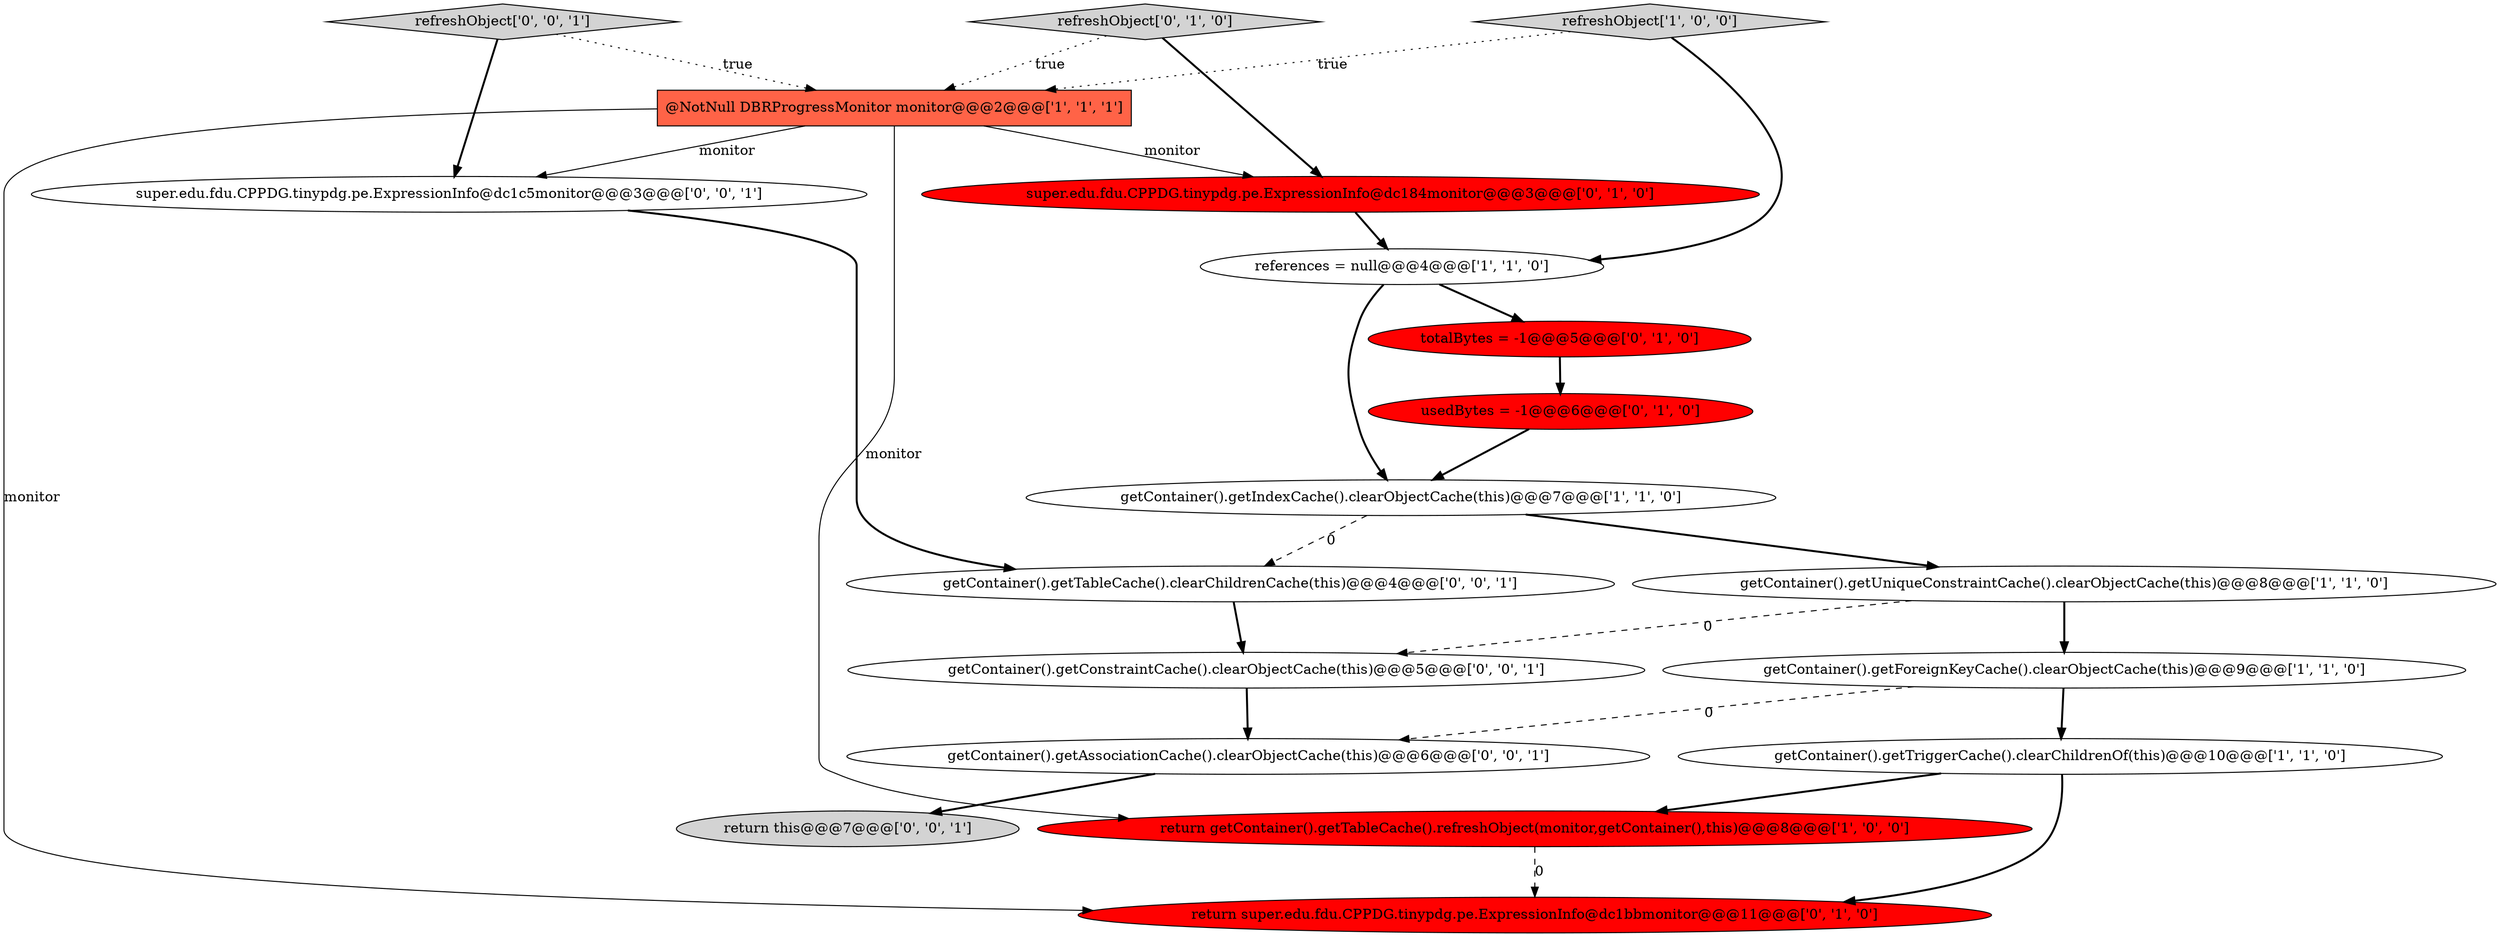 digraph {
2 [style = filled, label = "getContainer().getTriggerCache().clearChildrenOf(this)@@@10@@@['1', '1', '0']", fillcolor = white, shape = ellipse image = "AAA0AAABBB1BBB"];
7 [style = filled, label = "getContainer().getForeignKeyCache().clearObjectCache(this)@@@9@@@['1', '1', '0']", fillcolor = white, shape = ellipse image = "AAA0AAABBB1BBB"];
10 [style = filled, label = "super.edu.fdu.CPPDG.tinypdg.pe.ExpressionInfo@dc184monitor@@@3@@@['0', '1', '0']", fillcolor = red, shape = ellipse image = "AAA1AAABBB2BBB"];
0 [style = filled, label = "refreshObject['1', '0', '0']", fillcolor = lightgray, shape = diamond image = "AAA0AAABBB1BBB"];
6 [style = filled, label = "@NotNull DBRProgressMonitor monitor@@@2@@@['1', '1', '1']", fillcolor = tomato, shape = box image = "AAA0AAABBB1BBB"];
9 [style = filled, label = "usedBytes = -1@@@6@@@['0', '1', '0']", fillcolor = red, shape = ellipse image = "AAA1AAABBB2BBB"];
16 [style = filled, label = "getContainer().getTableCache().clearChildrenCache(this)@@@4@@@['0', '0', '1']", fillcolor = white, shape = ellipse image = "AAA0AAABBB3BBB"];
11 [style = filled, label = "return super.edu.fdu.CPPDG.tinypdg.pe.ExpressionInfo@dc1bbmonitor@@@11@@@['0', '1', '0']", fillcolor = red, shape = ellipse image = "AAA1AAABBB2BBB"];
17 [style = filled, label = "getContainer().getConstraintCache().clearObjectCache(this)@@@5@@@['0', '0', '1']", fillcolor = white, shape = ellipse image = "AAA0AAABBB3BBB"];
3 [style = filled, label = "return getContainer().getTableCache().refreshObject(monitor,getContainer(),this)@@@8@@@['1', '0', '0']", fillcolor = red, shape = ellipse image = "AAA1AAABBB1BBB"];
12 [style = filled, label = "refreshObject['0', '1', '0']", fillcolor = lightgray, shape = diamond image = "AAA0AAABBB2BBB"];
15 [style = filled, label = "super.edu.fdu.CPPDG.tinypdg.pe.ExpressionInfo@dc1c5monitor@@@3@@@['0', '0', '1']", fillcolor = white, shape = ellipse image = "AAA0AAABBB3BBB"];
5 [style = filled, label = "getContainer().getIndexCache().clearObjectCache(this)@@@7@@@['1', '1', '0']", fillcolor = white, shape = ellipse image = "AAA0AAABBB1BBB"];
14 [style = filled, label = "getContainer().getAssociationCache().clearObjectCache(this)@@@6@@@['0', '0', '1']", fillcolor = white, shape = ellipse image = "AAA0AAABBB3BBB"];
13 [style = filled, label = "return this@@@7@@@['0', '0', '1']", fillcolor = lightgray, shape = ellipse image = "AAA0AAABBB3BBB"];
1 [style = filled, label = "getContainer().getUniqueConstraintCache().clearObjectCache(this)@@@8@@@['1', '1', '0']", fillcolor = white, shape = ellipse image = "AAA0AAABBB1BBB"];
18 [style = filled, label = "refreshObject['0', '0', '1']", fillcolor = lightgray, shape = diamond image = "AAA0AAABBB3BBB"];
8 [style = filled, label = "totalBytes = -1@@@5@@@['0', '1', '0']", fillcolor = red, shape = ellipse image = "AAA1AAABBB2BBB"];
4 [style = filled, label = "references = null@@@4@@@['1', '1', '0']", fillcolor = white, shape = ellipse image = "AAA0AAABBB1BBB"];
6->10 [style = solid, label="monitor"];
7->14 [style = dashed, label="0"];
2->3 [style = bold, label=""];
18->15 [style = bold, label=""];
16->17 [style = bold, label=""];
15->16 [style = bold, label=""];
0->6 [style = dotted, label="true"];
1->7 [style = bold, label=""];
18->6 [style = dotted, label="true"];
5->16 [style = dashed, label="0"];
5->1 [style = bold, label=""];
12->10 [style = bold, label=""];
1->17 [style = dashed, label="0"];
12->6 [style = dotted, label="true"];
0->4 [style = bold, label=""];
6->11 [style = solid, label="monitor"];
7->2 [style = bold, label=""];
17->14 [style = bold, label=""];
8->9 [style = bold, label=""];
6->15 [style = solid, label="monitor"];
10->4 [style = bold, label=""];
9->5 [style = bold, label=""];
4->8 [style = bold, label=""];
14->13 [style = bold, label=""];
4->5 [style = bold, label=""];
2->11 [style = bold, label=""];
3->11 [style = dashed, label="0"];
6->3 [style = solid, label="monitor"];
}
